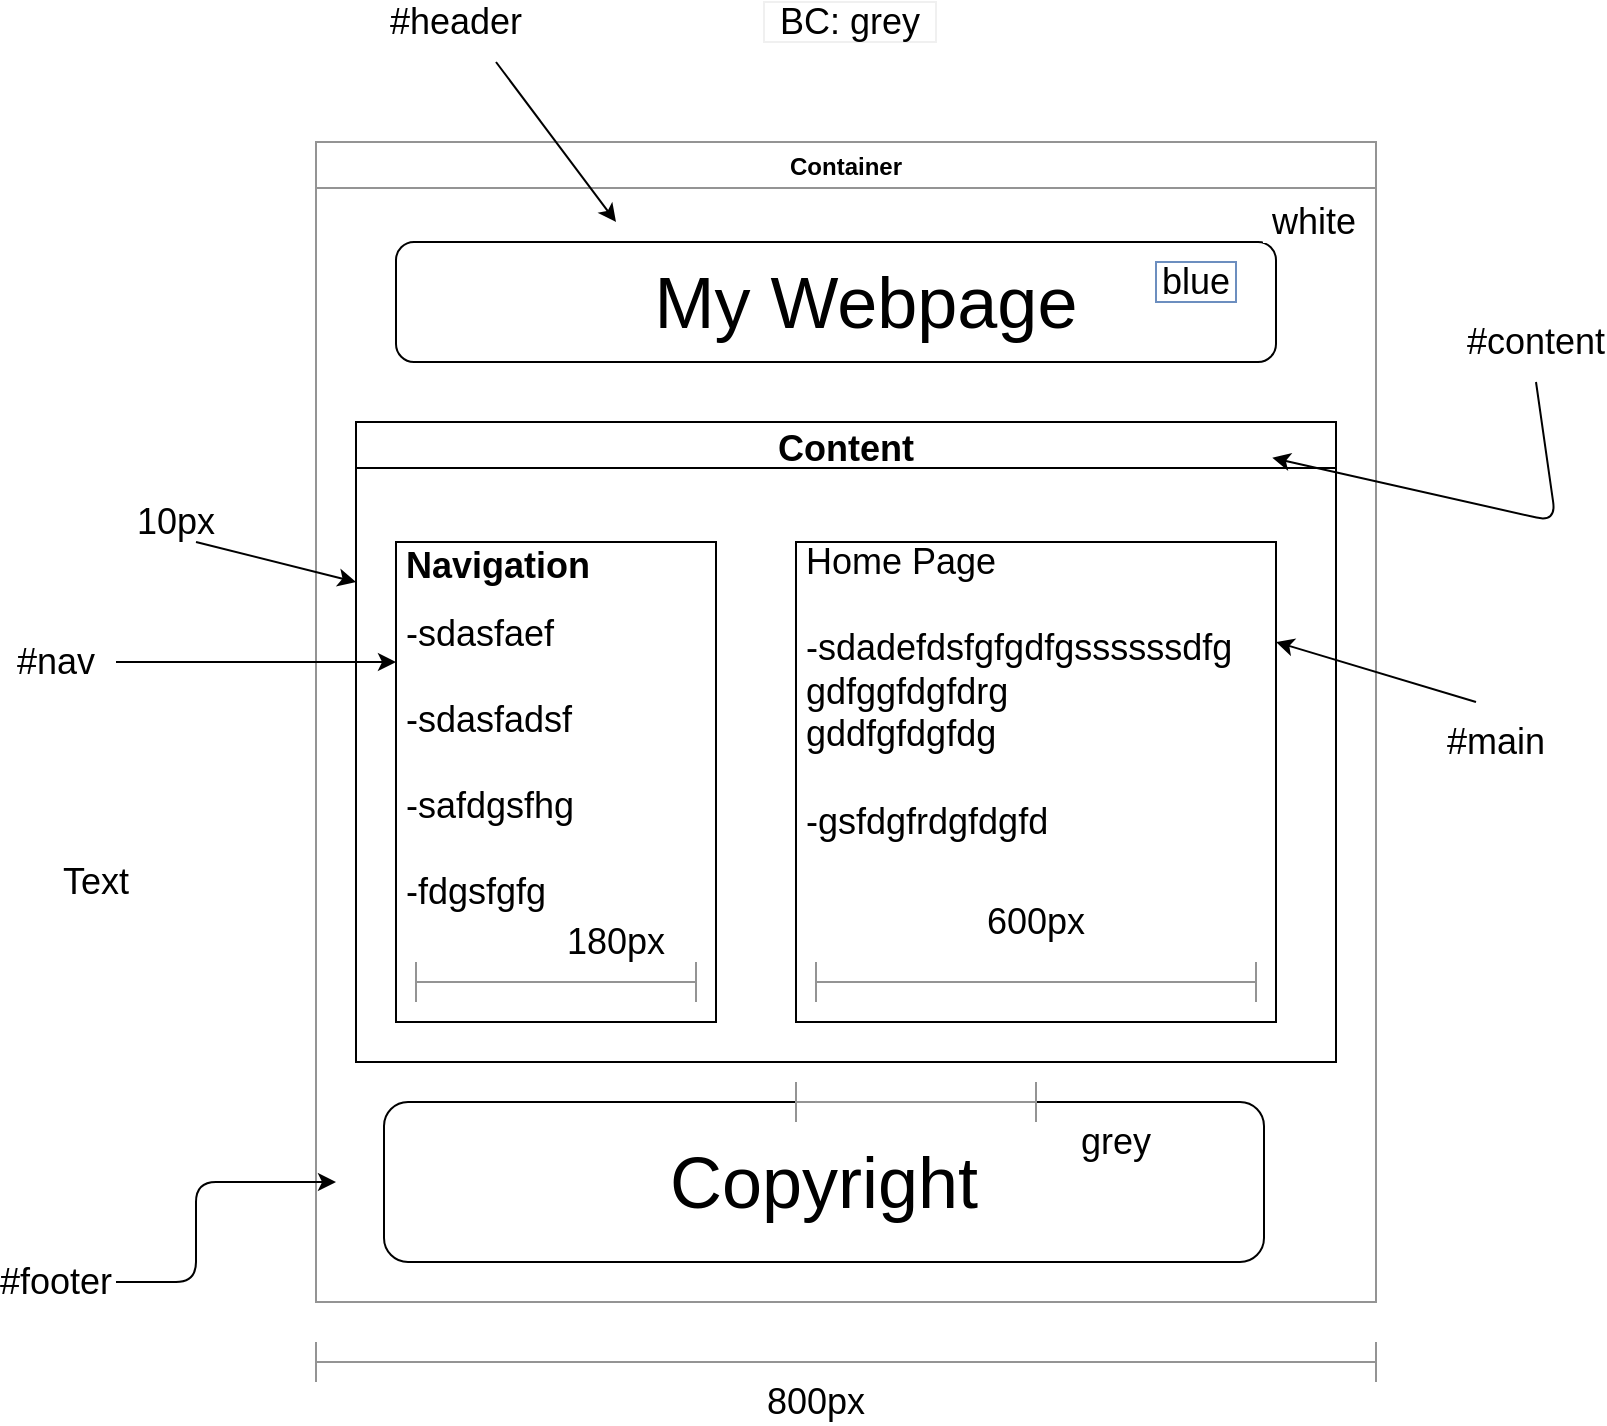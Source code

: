 <mxfile version="13.6.5">
    <diagram id="-Gph0b9YKnWH-68u1Aj-" name="Page-1">
        <mxGraphModel dx="1204" dy="516" grid="1" gridSize="10" guides="1" tooltips="1" connect="1" arrows="1" fold="1" page="1" pageScale="1" pageWidth="827" pageHeight="1169" math="0" shadow="0">
            <root>
                <mxCell id="0"/>
                <mxCell id="1" parent="0"/>
                <mxCell id="2" value="Container" style="swimlane;fillColor=none;strokeColor=#949494;" vertex="1" parent="1">
                    <mxGeometry x="170" y="120" width="530" height="580" as="geometry">
                        <mxRectangle x="160" y="120" width="90" height="23" as="alternateBounds"/>
                    </mxGeometry>
                </mxCell>
                <mxCell id="3" value="" style="rounded=1;whiteSpace=wrap;html=1;" vertex="1" parent="2">
                    <mxGeometry x="40" y="50" width="440" height="60" as="geometry"/>
                </mxCell>
                <mxCell id="4" value="My Webpage" style="text;html=1;strokeColor=none;fillColor=none;align=center;verticalAlign=middle;whiteSpace=wrap;rounded=0;fontSize=36;" vertex="1" parent="2">
                    <mxGeometry x="150" y="50" width="250" height="60" as="geometry"/>
                </mxCell>
                <mxCell id="6" value="" style="rounded=0;whiteSpace=wrap;html=1;fontSize=36;" vertex="1" parent="2">
                    <mxGeometry x="40" y="200" width="160" height="240" as="geometry"/>
                </mxCell>
                <mxCell id="7" value="" style="whiteSpace=wrap;html=1;aspect=fixed;fontSize=36;" vertex="1" parent="2">
                    <mxGeometry x="240" y="200" width="240" height="240" as="geometry"/>
                </mxCell>
                <mxCell id="8" value="" style="rounded=1;whiteSpace=wrap;html=1;fontSize=36;" vertex="1" parent="2">
                    <mxGeometry x="34" y="480" width="440" height="80" as="geometry"/>
                </mxCell>
                <mxCell id="9" value="Copyright" style="text;html=1;strokeColor=none;fillColor=none;align=center;verticalAlign=middle;whiteSpace=wrap;rounded=0;fontSize=36;" vertex="1" parent="2">
                    <mxGeometry x="234" y="510" width="40" height="20" as="geometry"/>
                </mxCell>
                <mxCell id="10" value="&lt;h1 style=&quot;font-size: 18px&quot;&gt;Navigation&lt;/h1&gt;&lt;div&gt;-sdasfaef&lt;/div&gt;&lt;div&gt;&lt;br&gt;&lt;/div&gt;&lt;div&gt;-sdasfadsf&lt;/div&gt;&lt;div&gt;&lt;br&gt;&lt;/div&gt;&lt;div&gt;-safdgsfhg&lt;/div&gt;&lt;div&gt;&lt;br&gt;&lt;/div&gt;&lt;div&gt;-fdgsfgfg&lt;/div&gt;" style="text;html=1;strokeColor=none;fillColor=none;spacing=5;spacingTop=-20;whiteSpace=wrap;overflow=hidden;rounded=0;fontSize=18;" vertex="1" parent="2">
                    <mxGeometry x="40" y="200" width="160" height="240" as="geometry"/>
                </mxCell>
                <mxCell id="11" value="Home Page&amp;nbsp;&lt;br&gt;&lt;br&gt;-sdadefdsfgfgdfgssssssdfg&lt;br&gt;gdfggfdgfdrg&lt;br&gt;gddfgfdgfdg&lt;br&gt;&lt;br&gt;-gsfdgfrdgfdgfd&lt;br&gt;" style="text;html=1;strokeColor=none;fillColor=none;spacing=5;spacingTop=-20;whiteSpace=wrap;overflow=hidden;rounded=0;fontSize=18;" vertex="1" parent="2">
                    <mxGeometry x="240" y="210" width="240" height="230" as="geometry"/>
                </mxCell>
                <mxCell id="25" value="Content" style="swimlane;fontSize=18;" vertex="1" parent="2">
                    <mxGeometry x="20" y="140" width="490" height="320" as="geometry"/>
                </mxCell>
                <mxCell id="43" value="600px" style="text;html=1;strokeColor=none;fillColor=none;align=center;verticalAlign=middle;whiteSpace=wrap;rounded=0;sketch=0;fontSize=18;" vertex="1" parent="25">
                    <mxGeometry x="320" y="240" width="40" height="20" as="geometry"/>
                </mxCell>
                <mxCell id="44" value="" style="shape=crossbar;whiteSpace=wrap;html=1;rounded=1;sketch=0;strokeColor=#949494;fillColor=none;gradientColor=#ffffff;fontSize=18;" vertex="1" parent="25">
                    <mxGeometry x="30" y="270" width="140" height="20" as="geometry"/>
                </mxCell>
                <mxCell id="45" value="180px" style="text;html=1;strokeColor=none;fillColor=none;align=center;verticalAlign=middle;whiteSpace=wrap;rounded=0;sketch=0;fontSize=18;" vertex="1" parent="25">
                    <mxGeometry x="110" y="250" width="40" height="20" as="geometry"/>
                </mxCell>
                <mxCell id="34" value="white" style="text;html=1;align=center;verticalAlign=middle;whiteSpace=wrap;rounded=0;fontSize=18;sketch=0;gradientColor=#b3b3b3;strokeColor=#FFFFFF;" vertex="1" parent="2">
                    <mxGeometry x="474" y="30" width="50" height="20" as="geometry"/>
                </mxCell>
                <mxCell id="36" value="blue" style="text;html=1;strokeColor=#6c8ebf;align=center;verticalAlign=middle;whiteSpace=wrap;rounded=0;sketch=0;fontSize=18;gradientColor=#7ea6e0;" vertex="1" parent="2">
                    <mxGeometry x="420" y="60" width="40" height="20" as="geometry"/>
                </mxCell>
                <mxCell id="37" value="grey" style="text;html=1;strokeColor=none;fillColor=none;align=center;verticalAlign=middle;whiteSpace=wrap;rounded=0;sketch=0;fontSize=18;" vertex="1" parent="2">
                    <mxGeometry x="380" y="490" width="40" height="20" as="geometry"/>
                </mxCell>
                <mxCell id="42" value="" style="shape=crossbar;whiteSpace=wrap;html=1;rounded=1;sketch=0;strokeColor=#949494;fillColor=none;gradientColor=#ffffff;fontSize=18;" vertex="1" parent="2">
                    <mxGeometry x="250" y="410" width="220" height="20" as="geometry"/>
                </mxCell>
                <mxCell id="17" value="" style="edgeStyle=elbowEdgeStyle;elbow=horizontal;endArrow=classic;html=1;fontSize=18;" edge="1" parent="1">
                    <mxGeometry width="50" height="50" relative="1" as="geometry">
                        <mxPoint x="70" y="690" as="sourcePoint"/>
                        <mxPoint x="180" y="640" as="targetPoint"/>
                        <Array as="points">
                            <mxPoint x="110" y="640"/>
                        </Array>
                    </mxGeometry>
                </mxCell>
                <mxCell id="18" value="" style="endArrow=classic;html=1;fontSize=18;entryX=0;entryY=0.25;entryDx=0;entryDy=0;" edge="1" parent="1" target="10">
                    <mxGeometry relative="1" as="geometry">
                        <mxPoint x="70" y="380" as="sourcePoint"/>
                        <mxPoint x="140" y="380" as="targetPoint"/>
                    </mxGeometry>
                </mxCell>
                <mxCell id="20" value="" style="endArrow=classic;html=1;fontSize=18;" edge="1" parent="1">
                    <mxGeometry relative="1" as="geometry">
                        <mxPoint x="750" y="400" as="sourcePoint"/>
                        <mxPoint x="650" y="370" as="targetPoint"/>
                    </mxGeometry>
                </mxCell>
                <mxCell id="22" value="" style="endArrow=classic;html=1;fontSize=18;" edge="1" parent="1">
                    <mxGeometry width="50" height="50" relative="1" as="geometry">
                        <mxPoint x="260" y="80" as="sourcePoint"/>
                        <mxPoint x="320" y="160" as="targetPoint"/>
                    </mxGeometry>
                </mxCell>
                <mxCell id="23" value="#header" style="text;html=1;strokeColor=none;fillColor=none;align=center;verticalAlign=middle;whiteSpace=wrap;rounded=0;fontSize=18;" vertex="1" parent="1">
                    <mxGeometry x="220" y="50" width="40" height="20" as="geometry"/>
                </mxCell>
                <mxCell id="28" value="" style="endArrow=classic;html=1;fontSize=18;entryX=0.935;entryY=0.056;entryDx=0;entryDy=0;entryPerimeter=0;" edge="1" parent="1" target="25">
                    <mxGeometry width="50" height="50" relative="1" as="geometry">
                        <mxPoint x="780" y="240" as="sourcePoint"/>
                        <mxPoint x="650" y="300" as="targetPoint"/>
                        <Array as="points">
                            <mxPoint x="790" y="310"/>
                        </Array>
                    </mxGeometry>
                </mxCell>
                <mxCell id="29" value="#content" style="text;html=1;strokeColor=none;fillColor=none;align=center;verticalAlign=middle;whiteSpace=wrap;rounded=0;fontSize=18;" vertex="1" parent="1">
                    <mxGeometry x="760" y="210" width="40" height="20" as="geometry"/>
                </mxCell>
                <mxCell id="30" value="#footer" style="text;html=1;strokeColor=none;fillColor=none;align=center;verticalAlign=middle;whiteSpace=wrap;rounded=0;fontSize=18;" vertex="1" parent="1">
                    <mxGeometry x="20" y="680" width="40" height="20" as="geometry"/>
                </mxCell>
                <mxCell id="31" value="#nav" style="text;html=1;strokeColor=none;fillColor=none;align=center;verticalAlign=middle;whiteSpace=wrap;rounded=0;fontSize=18;" vertex="1" parent="1">
                    <mxGeometry x="20" y="370" width="40" height="20" as="geometry"/>
                </mxCell>
                <mxCell id="32" value="#main" style="text;html=1;strokeColor=none;fillColor=none;align=center;verticalAlign=middle;whiteSpace=wrap;rounded=0;fontSize=18;" vertex="1" parent="1">
                    <mxGeometry x="740" y="410" width="40" height="20" as="geometry"/>
                </mxCell>
                <mxCell id="33" value="BC: grey" style="text;html=1;align=center;verticalAlign=middle;whiteSpace=wrap;rounded=0;fontSize=18;gradientColor=#ffffff;strokeColor=#f0f0f0;" vertex="1" parent="1">
                    <mxGeometry x="394" y="50" width="86" height="20" as="geometry"/>
                </mxCell>
                <mxCell id="35" value="Text" style="text;html=1;strokeColor=none;fillColor=none;align=center;verticalAlign=middle;whiteSpace=wrap;rounded=0;sketch=0;fontSize=18;" vertex="1" parent="1">
                    <mxGeometry x="40" y="480" width="40" height="20" as="geometry"/>
                </mxCell>
                <mxCell id="38" value="" style="shape=crossbar;whiteSpace=wrap;html=1;rounded=1;sketch=0;strokeColor=#949494;fillColor=none;gradientColor=#ffffff;fontSize=18;" vertex="1" parent="1">
                    <mxGeometry x="410" y="590" width="120" height="20" as="geometry"/>
                </mxCell>
                <mxCell id="39" value="" style="shape=crossbar;whiteSpace=wrap;html=1;rounded=1;sketch=0;strokeColor=#949494;fillColor=none;gradientColor=#ffffff;fontSize=18;" vertex="1" parent="1">
                    <mxGeometry x="170" y="720" width="530" height="20" as="geometry"/>
                </mxCell>
                <mxCell id="40" value="800px" style="text;html=1;strokeColor=none;fillColor=none;align=center;verticalAlign=middle;whiteSpace=wrap;rounded=0;sketch=0;fontSize=18;" vertex="1" parent="1">
                    <mxGeometry x="400" y="740" width="40" height="20" as="geometry"/>
                </mxCell>
                <mxCell id="46" value="10px" style="text;html=1;strokeColor=none;fillColor=none;align=center;verticalAlign=middle;whiteSpace=wrap;rounded=0;sketch=0;fontSize=18;" vertex="1" parent="1">
                    <mxGeometry x="80" y="300" width="40" height="20" as="geometry"/>
                </mxCell>
                <mxCell id="47" value="" style="endArrow=classic;html=1;fontSize=18;entryX=0;entryY=0.25;entryDx=0;entryDy=0;" edge="1" parent="1" target="25">
                    <mxGeometry width="50" height="50" relative="1" as="geometry">
                        <mxPoint x="110" y="320" as="sourcePoint"/>
                        <mxPoint x="160" y="310" as="targetPoint"/>
                    </mxGeometry>
                </mxCell>
            </root>
        </mxGraphModel>
    </diagram>
</mxfile>
